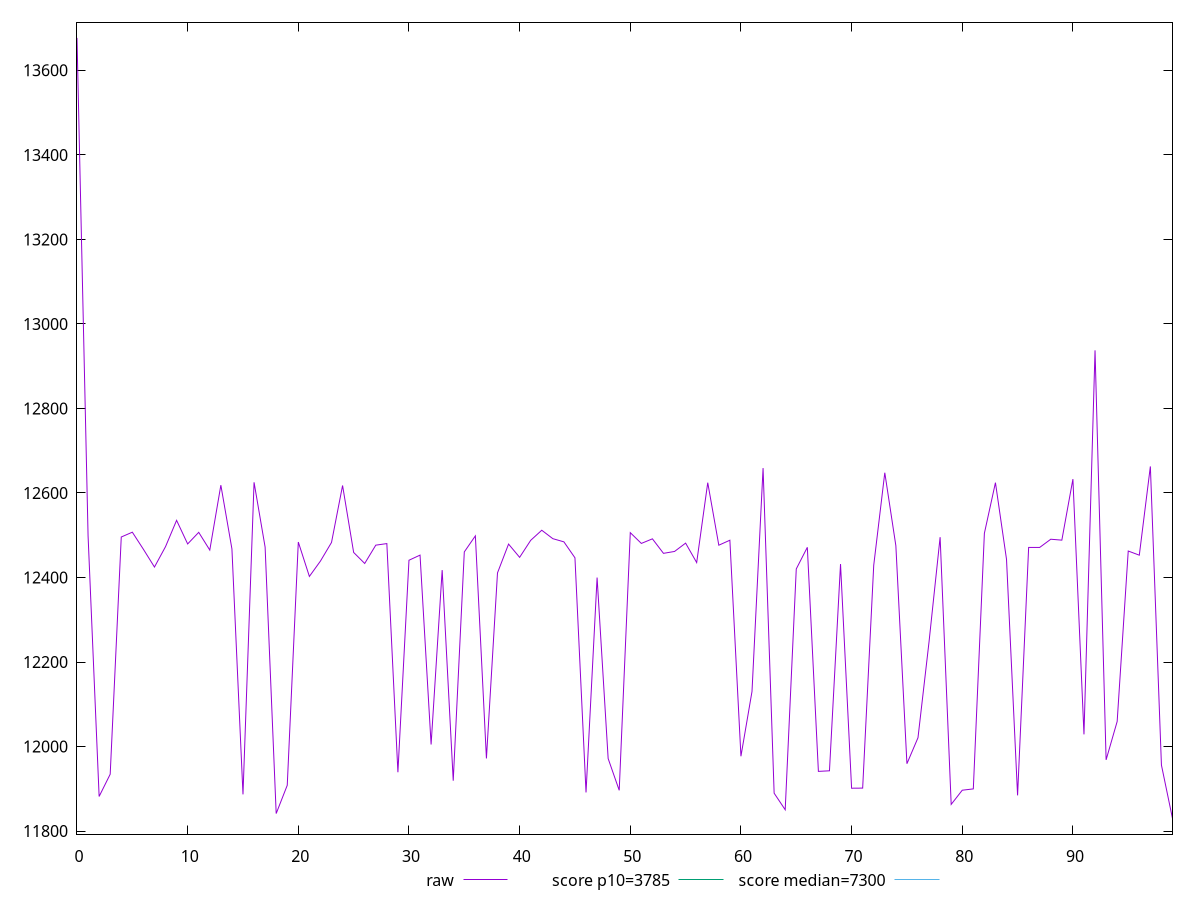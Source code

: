 reset

$raw <<EOF
0 13676.785999999998
1 12498.967499999999
2 11881.824
3 11934.5165
4 12495.788999999999
5 12507.181500000002
6 12466.751499999998
7 12424.716999999997
8 12472.9885
9 12535.2135
10 12479.371999999998
11 12506.812999999998
12 12464.862000000001
13 12618.442499999997
14 12467.550999999996
15 11886.767499999998
16 12625.202500000001
17 12471.853500000003
18 11841.4055
19 11908.286999999998
20 12483.851999999999
21 12402.5085
22 12438.868999999999
23 12482.917499999998
24 12617.636499999997
25 12459.32
26 12433.1965
27 12476.489999999998
28 12480.2085
29 11939.145
30 12440.794000000002
31 12452.932
32 12004.854000000003
33 12417.4225
34 11919.194
35 12460.472999999998
36 12498.445
37 11971.828000000001
38 12410.869999999997
39 12479.053
40 12447.679999999997
41 12487.907
42 12511.8
43 12491.862000000001
44 12484.339500000002
45 12446.596999999998
46 11891.295
47 12399.757500000003
48 11971.519
49 11896.376999999997
50 12506.101499999999
51 12480.595500000001
52 12491.463500000002
53 12457.122500000001
54 12461.604500000001
55 12481.2985
56 12435.295999999998
57 12624.345500000003
58 12476.4045
59 12488.171500000002
60 11976.997000000003
61 12130.261000000002
62 12658.874499999996
63 11889.582999999999
64 11850.388
65 12420.226000000002
66 12471.385000000002
67 11941.192000000003
68 11942.587000000001
69 12431.772
70 11901.36
71 11901.6285
72 12428.8595
73 12647.925
74 12475.152
75 11959.387999999999
76 12020.809
77 12248.019999999997
78 12495.383500000002
79 11863.084
80 11896.647
81 11899.759499999998
82 12504.5125
83 12624.398500000003
84 12442.961
85 11884.398
86 12471.09
87 12471.1855
88 12490.539499999999
89 12488.357000000004
90 12632.783500000001
91 12028.725
92 12937.473000000002
93 11968.466499999999
94 12059.269
95 12462.620499999997
96 12452.795
97 12662.797500000004
98 11956.156
99 11829.657500000003
EOF

set key outside below
set xrange [0:99]
set yrange [11792.714930000004:13713.728569999997]
set trange [11792.714930000004:13713.728569999997]
set terminal svg size 640, 500 enhanced background rgb 'white'
set output "reports/report_00030_2021-02-24T20-42-31.540Z/interactive/samples/music/raw/values.svg"

plot $raw title "raw" with line, \
     3785 title "score p10=3785", \
     7300 title "score median=7300"

reset
